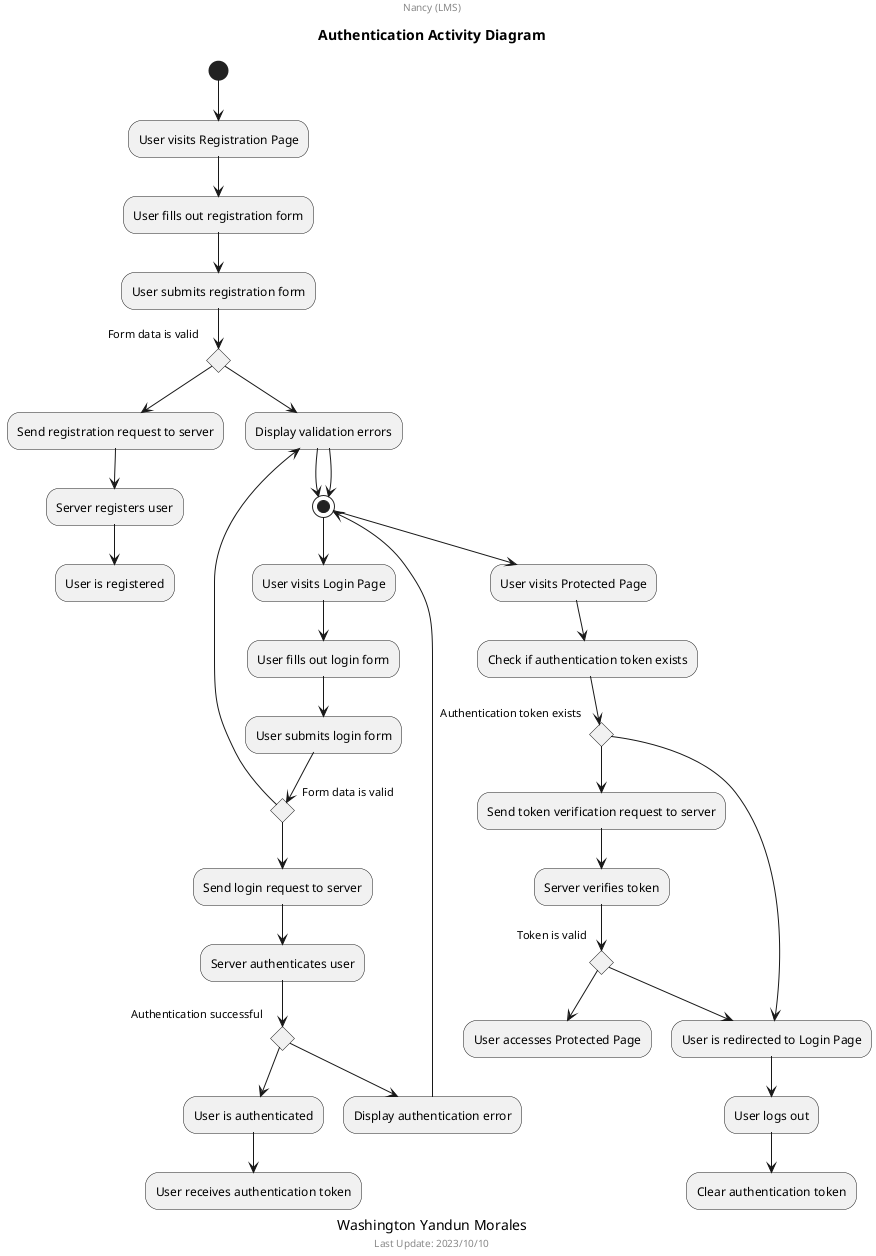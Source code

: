 @startuml
title Authentication Activity Diagram

caption
Washington Yandun Morales
end caption

center header
Nancy (LMS)
endheader

center footer Last Update: 2023/10/10

(*) --> "User visits Registration Page"
--> "User fills out registration form"
--> "User submits registration form"

if "Form data is valid" then
  --> "Send registration request to server"
  --> "Server registers user"
  --> "User is registered"
else
  --> "Display validation errors"
  --> (*)
endif

--> "User visits Login Page"
--> "User fills out login form"
--> "User submits login form"

if "Form data is valid" then
  --> "Send login request to server"
  --> "Server authenticates user"
  --> if "Authentication successful" then
    --> "User is authenticated"
    --> "User receives authentication token"
  else
    --> "Display authentication error"
    --> (*)
  endif
else
  --> "Display validation errors"
  --> (*)
endif

--> "User visits Protected Page"
--> "Check if authentication token exists"

if "Authentication token exists" then
  --> "Send token verification request to server"
  --> "Server verifies token"
  --> if "Token is valid" then
    --> "User accesses Protected Page"
  else
    --> "User is redirected to Login Page"
  endif
else
  --> "User is redirected to Login Page"
endif

--> "User logs out"
--> "Clear authentication token"
@enduml